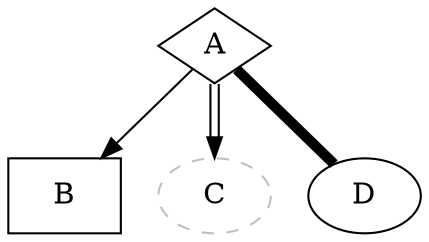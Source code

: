 digraph test1 {

  A [shape=diamond]
  B [shape=box]
  C [style=dashed, color=grey]

  A -> B [shape=circle]
  A -> C [color="black:invis:black"]
  A -> D [penwidth=5, arrowhead=none]

}
